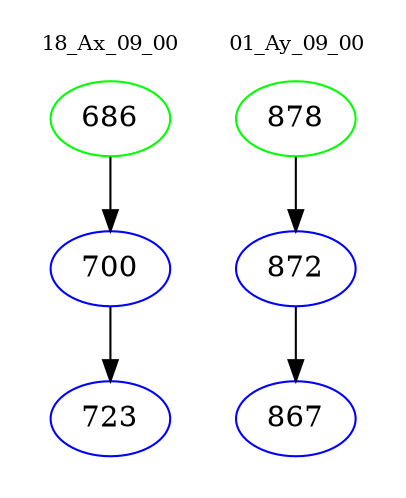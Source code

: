 digraph{
subgraph cluster_0 {
color = white
label = "18_Ax_09_00";
fontsize=10;
T0_686 [label="686", color="green"]
T0_686 -> T0_700 [color="black"]
T0_700 [label="700", color="blue"]
T0_700 -> T0_723 [color="black"]
T0_723 [label="723", color="blue"]
}
subgraph cluster_1 {
color = white
label = "01_Ay_09_00";
fontsize=10;
T1_878 [label="878", color="green"]
T1_878 -> T1_872 [color="black"]
T1_872 [label="872", color="blue"]
T1_872 -> T1_867 [color="black"]
T1_867 [label="867", color="blue"]
}
}
